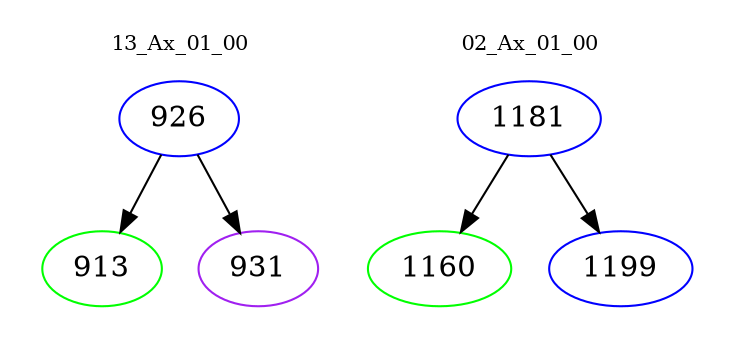 digraph{
subgraph cluster_0 {
color = white
label = "13_Ax_01_00";
fontsize=10;
T0_926 [label="926", color="blue"]
T0_926 -> T0_913 [color="black"]
T0_913 [label="913", color="green"]
T0_926 -> T0_931 [color="black"]
T0_931 [label="931", color="purple"]
}
subgraph cluster_1 {
color = white
label = "02_Ax_01_00";
fontsize=10;
T1_1181 [label="1181", color="blue"]
T1_1181 -> T1_1160 [color="black"]
T1_1160 [label="1160", color="green"]
T1_1181 -> T1_1199 [color="black"]
T1_1199 [label="1199", color="blue"]
}
}
